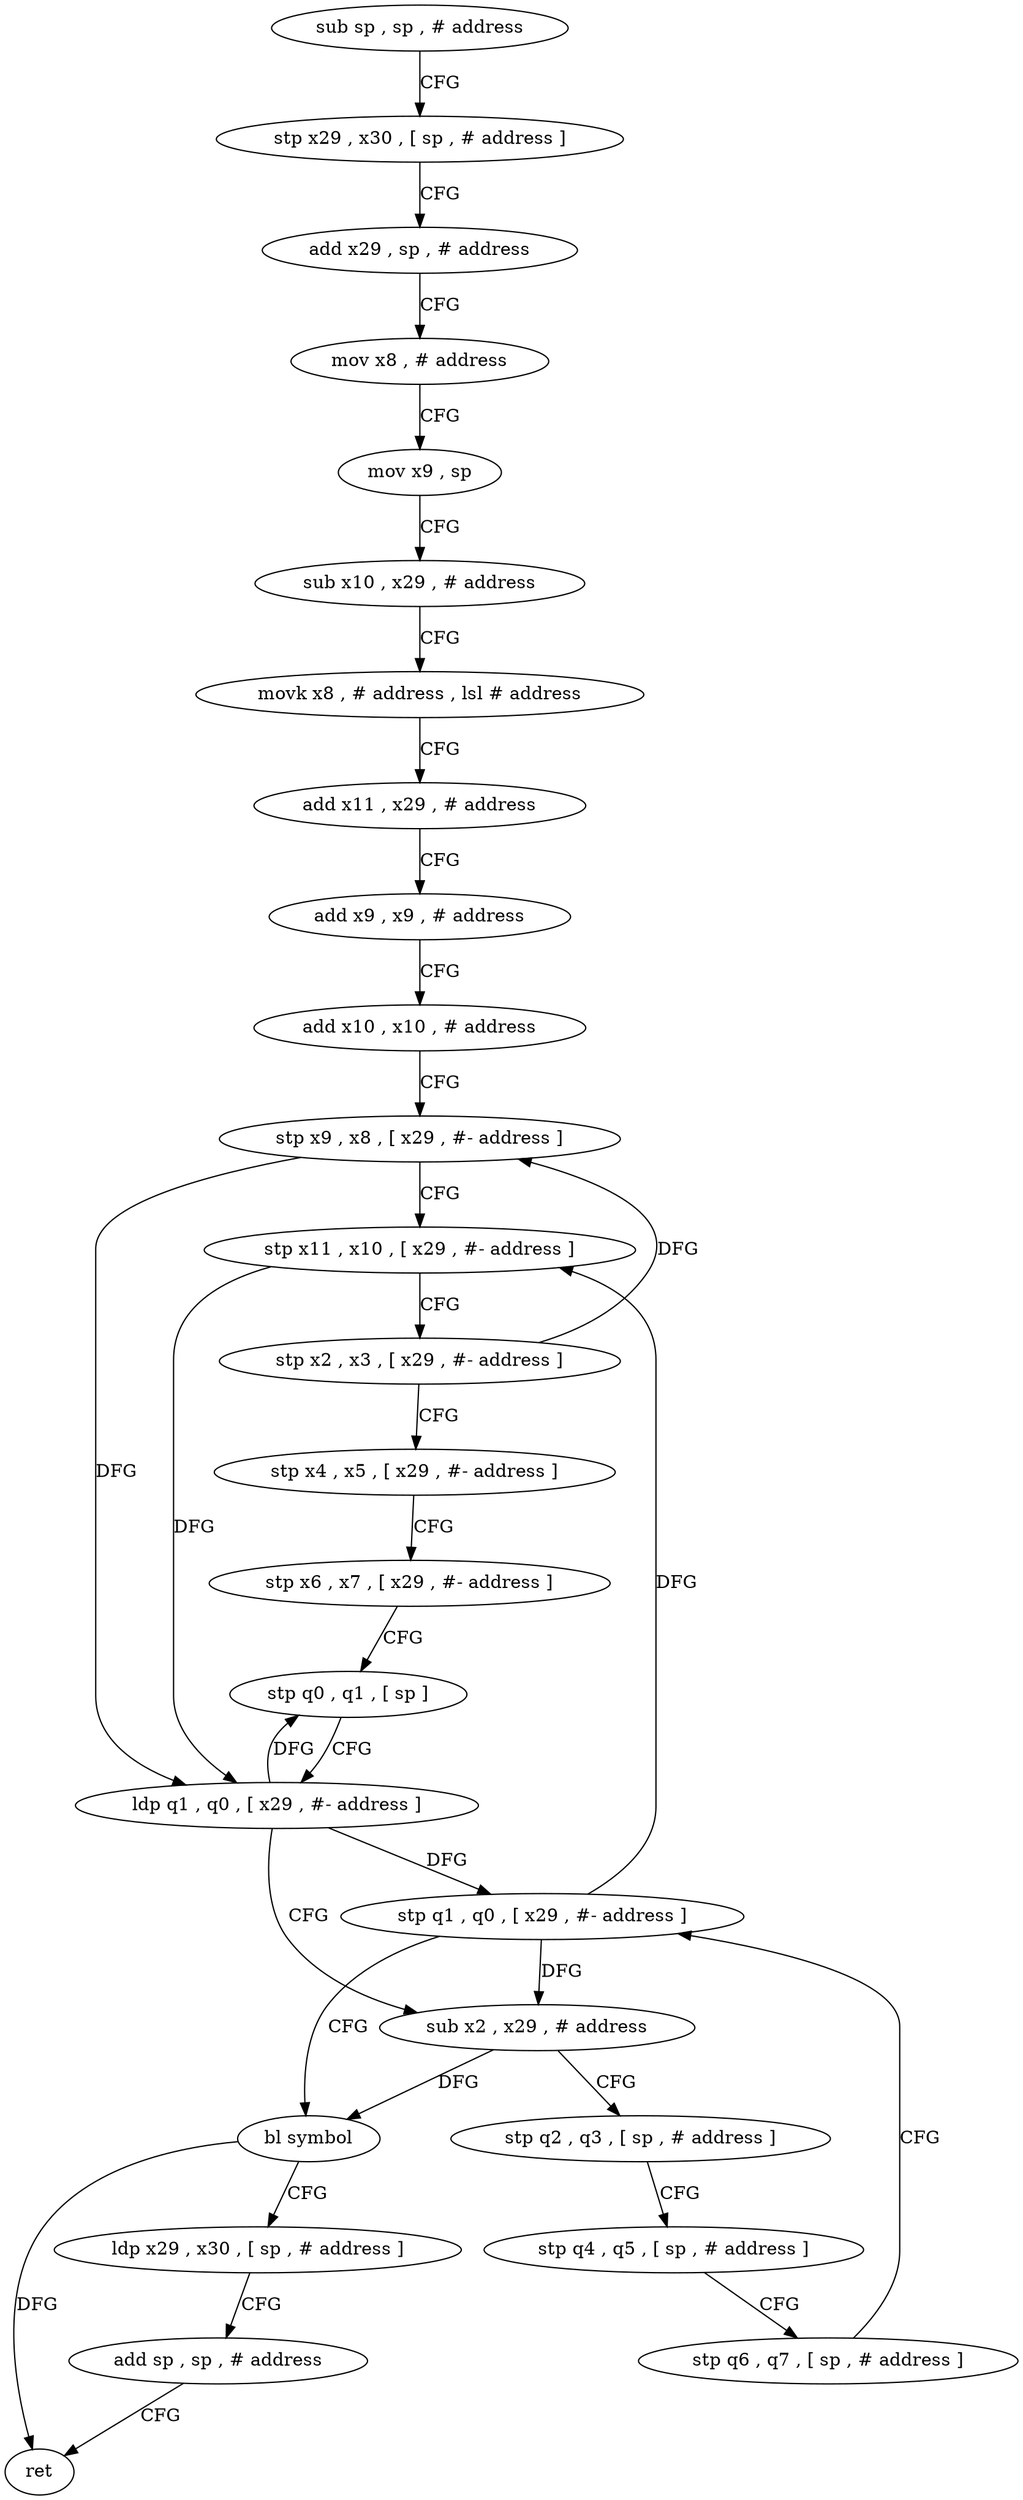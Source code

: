 digraph "func" {
"4227740" [label = "sub sp , sp , # address" ]
"4227744" [label = "stp x29 , x30 , [ sp , # address ]" ]
"4227748" [label = "add x29 , sp , # address" ]
"4227752" [label = "mov x8 , # address" ]
"4227756" [label = "mov x9 , sp" ]
"4227760" [label = "sub x10 , x29 , # address" ]
"4227764" [label = "movk x8 , # address , lsl # address" ]
"4227768" [label = "add x11 , x29 , # address" ]
"4227772" [label = "add x9 , x9 , # address" ]
"4227776" [label = "add x10 , x10 , # address" ]
"4227780" [label = "stp x9 , x8 , [ x29 , #- address ]" ]
"4227784" [label = "stp x11 , x10 , [ x29 , #- address ]" ]
"4227788" [label = "stp x2 , x3 , [ x29 , #- address ]" ]
"4227792" [label = "stp x4 , x5 , [ x29 , #- address ]" ]
"4227796" [label = "stp x6 , x7 , [ x29 , #- address ]" ]
"4227800" [label = "stp q0 , q1 , [ sp ]" ]
"4227804" [label = "ldp q1 , q0 , [ x29 , #- address ]" ]
"4227808" [label = "sub x2 , x29 , # address" ]
"4227812" [label = "stp q2 , q3 , [ sp , # address ]" ]
"4227816" [label = "stp q4 , q5 , [ sp , # address ]" ]
"4227820" [label = "stp q6 , q7 , [ sp , # address ]" ]
"4227824" [label = "stp q1 , q0 , [ x29 , #- address ]" ]
"4227828" [label = "bl symbol" ]
"4227832" [label = "ldp x29 , x30 , [ sp , # address ]" ]
"4227836" [label = "add sp , sp , # address" ]
"4227840" [label = "ret" ]
"4227740" -> "4227744" [ label = "CFG" ]
"4227744" -> "4227748" [ label = "CFG" ]
"4227748" -> "4227752" [ label = "CFG" ]
"4227752" -> "4227756" [ label = "CFG" ]
"4227756" -> "4227760" [ label = "CFG" ]
"4227760" -> "4227764" [ label = "CFG" ]
"4227764" -> "4227768" [ label = "CFG" ]
"4227768" -> "4227772" [ label = "CFG" ]
"4227772" -> "4227776" [ label = "CFG" ]
"4227776" -> "4227780" [ label = "CFG" ]
"4227780" -> "4227784" [ label = "CFG" ]
"4227780" -> "4227804" [ label = "DFG" ]
"4227784" -> "4227788" [ label = "CFG" ]
"4227784" -> "4227804" [ label = "DFG" ]
"4227788" -> "4227792" [ label = "CFG" ]
"4227788" -> "4227780" [ label = "DFG" ]
"4227792" -> "4227796" [ label = "CFG" ]
"4227796" -> "4227800" [ label = "CFG" ]
"4227800" -> "4227804" [ label = "CFG" ]
"4227804" -> "4227808" [ label = "CFG" ]
"4227804" -> "4227800" [ label = "DFG" ]
"4227804" -> "4227824" [ label = "DFG" ]
"4227808" -> "4227812" [ label = "CFG" ]
"4227808" -> "4227828" [ label = "DFG" ]
"4227812" -> "4227816" [ label = "CFG" ]
"4227816" -> "4227820" [ label = "CFG" ]
"4227820" -> "4227824" [ label = "CFG" ]
"4227824" -> "4227828" [ label = "CFG" ]
"4227824" -> "4227784" [ label = "DFG" ]
"4227824" -> "4227808" [ label = "DFG" ]
"4227828" -> "4227832" [ label = "CFG" ]
"4227828" -> "4227840" [ label = "DFG" ]
"4227832" -> "4227836" [ label = "CFG" ]
"4227836" -> "4227840" [ label = "CFG" ]
}
